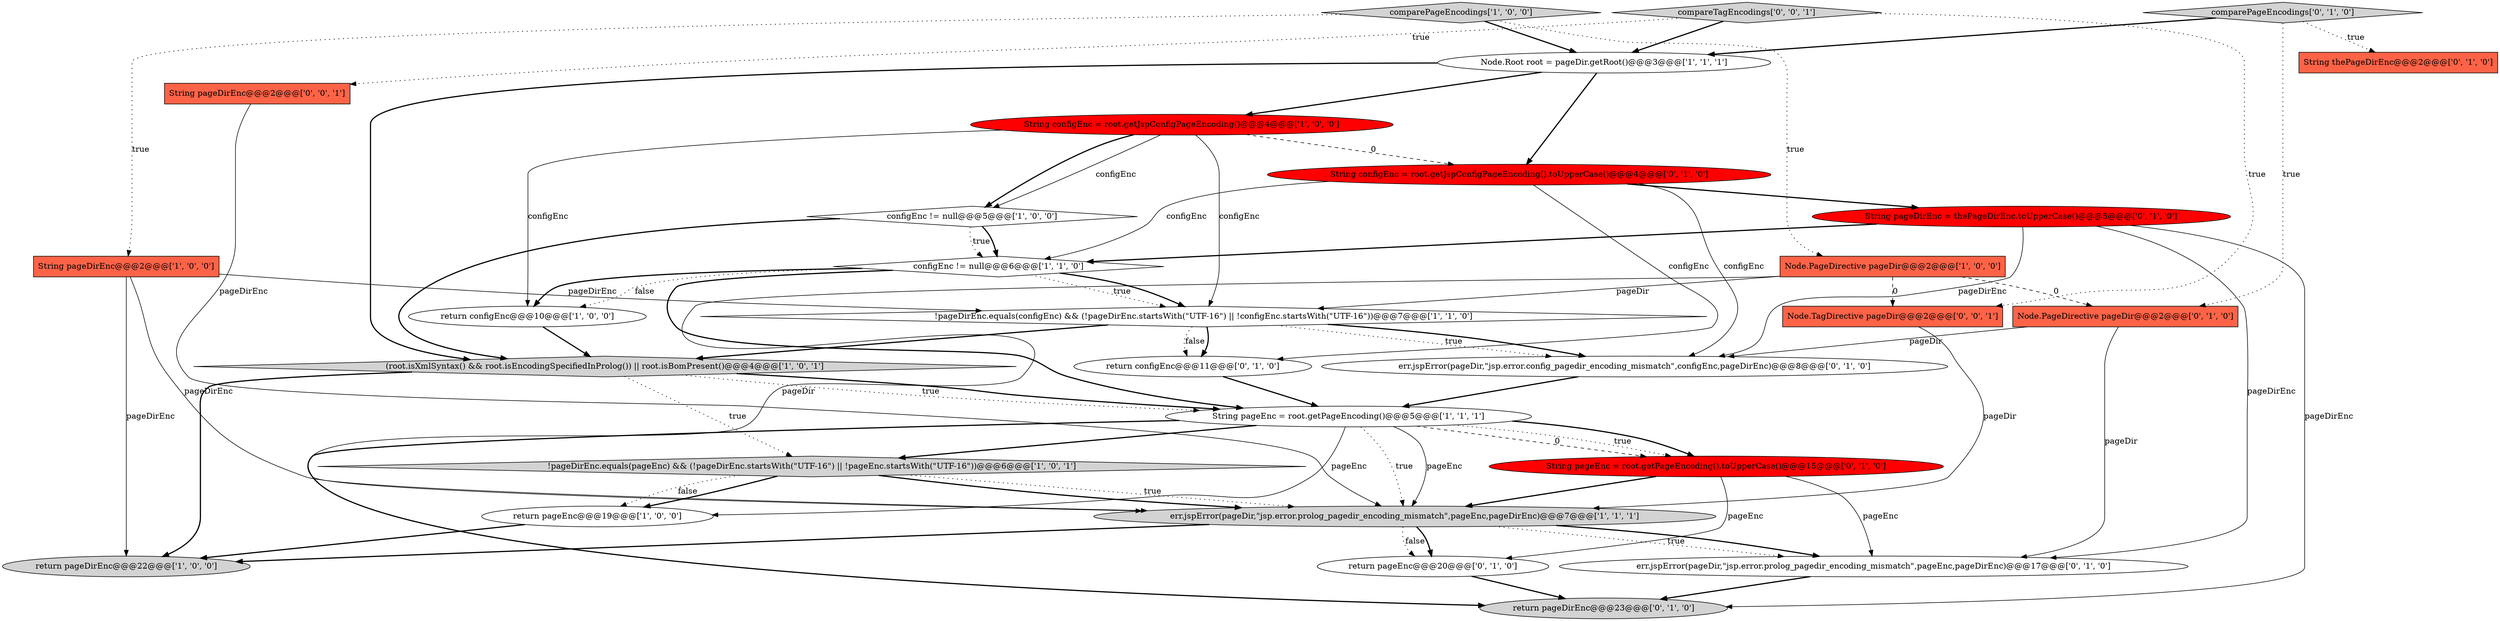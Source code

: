 digraph {
2 [style = filled, label = "return pageEnc@@@19@@@['1', '0', '0']", fillcolor = white, shape = ellipse image = "AAA0AAABBB1BBB"];
26 [style = filled, label = "String pageDirEnc@@@2@@@['0', '0', '1']", fillcolor = tomato, shape = box image = "AAA0AAABBB3BBB"];
9 [style = filled, label = "configEnc != null@@@5@@@['1', '0', '0']", fillcolor = white, shape = diamond image = "AAA0AAABBB1BBB"];
5 [style = filled, label = "Node.Root root = pageDir.getRoot()@@@3@@@['1', '1', '1']", fillcolor = white, shape = ellipse image = "AAA0AAABBB1BBB"];
0 [style = filled, label = "String configEnc = root.getJspConfigPageEncoding()@@@4@@@['1', '0', '0']", fillcolor = red, shape = ellipse image = "AAA1AAABBB1BBB"];
19 [style = filled, label = "err.jspError(pageDir,\"jsp.error.prolog_pagedir_encoding_mismatch\",pageEnc,pageDirEnc)@@@17@@@['0', '1', '0']", fillcolor = white, shape = ellipse image = "AAA0AAABBB2BBB"];
1 [style = filled, label = "!pageDirEnc.equals(configEnc) && (!pageDirEnc.startsWith(\"UTF-16\") || !configEnc.startsWith(\"UTF-16\"))@@@7@@@['1', '1', '0']", fillcolor = white, shape = diamond image = "AAA0AAABBB1BBB"];
25 [style = filled, label = "Node.PageDirective pageDir@@@2@@@['0', '1', '0']", fillcolor = tomato, shape = box image = "AAA1AAABBB2BBB"];
13 [style = filled, label = "err.jspError(pageDir,\"jsp.error.prolog_pagedir_encoding_mismatch\",pageEnc,pageDirEnc)@@@7@@@['1', '1', '1']", fillcolor = lightgray, shape = ellipse image = "AAA0AAABBB1BBB"];
10 [style = filled, label = "comparePageEncodings['1', '0', '0']", fillcolor = lightgray, shape = diamond image = "AAA0AAABBB1BBB"];
17 [style = filled, label = "String pageDirEnc = thePageDirEnc.toUpperCase()@@@5@@@['0', '1', '0']", fillcolor = red, shape = ellipse image = "AAA1AAABBB2BBB"];
24 [style = filled, label = "String configEnc = root.getJspConfigPageEncoding().toUpperCase()@@@4@@@['0', '1', '0']", fillcolor = red, shape = ellipse image = "AAA1AAABBB2BBB"];
23 [style = filled, label = "String thePageDirEnc@@@2@@@['0', '1', '0']", fillcolor = tomato, shape = box image = "AAA0AAABBB2BBB"];
6 [style = filled, label = "return configEnc@@@10@@@['1', '0', '0']", fillcolor = white, shape = ellipse image = "AAA0AAABBB1BBB"];
20 [style = filled, label = "String pageEnc = root.getPageEncoding().toUpperCase()@@@15@@@['0', '1', '0']", fillcolor = red, shape = ellipse image = "AAA1AAABBB2BBB"];
21 [style = filled, label = "err.jspError(pageDir,\"jsp.error.config_pagedir_encoding_mismatch\",configEnc,pageDirEnc)@@@8@@@['0', '1', '0']", fillcolor = white, shape = ellipse image = "AAA0AAABBB2BBB"];
15 [style = filled, label = "return pageEnc@@@20@@@['0', '1', '0']", fillcolor = white, shape = ellipse image = "AAA0AAABBB2BBB"];
7 [style = filled, label = "return pageDirEnc@@@22@@@['1', '0', '0']", fillcolor = lightgray, shape = ellipse image = "AAA0AAABBB1BBB"];
11 [style = filled, label = "!pageDirEnc.equals(pageEnc) && (!pageDirEnc.startsWith(\"UTF-16\") || !pageEnc.startsWith(\"UTF-16\"))@@@6@@@['1', '0', '1']", fillcolor = lightgray, shape = diamond image = "AAA0AAABBB1BBB"];
16 [style = filled, label = "return pageDirEnc@@@23@@@['0', '1', '0']", fillcolor = lightgray, shape = ellipse image = "AAA0AAABBB2BBB"];
28 [style = filled, label = "compareTagEncodings['0', '0', '1']", fillcolor = lightgray, shape = diamond image = "AAA0AAABBB3BBB"];
27 [style = filled, label = "Node.TagDirective pageDir@@@2@@@['0', '0', '1']", fillcolor = tomato, shape = box image = "AAA0AAABBB3BBB"];
12 [style = filled, label = "configEnc != null@@@6@@@['1', '1', '0']", fillcolor = white, shape = diamond image = "AAA0AAABBB1BBB"];
18 [style = filled, label = "comparePageEncodings['0', '1', '0']", fillcolor = lightgray, shape = diamond image = "AAA0AAABBB2BBB"];
4 [style = filled, label = "Node.PageDirective pageDir@@@2@@@['1', '0', '0']", fillcolor = tomato, shape = box image = "AAA1AAABBB1BBB"];
8 [style = filled, label = "(root.isXmlSyntax() && root.isEncodingSpecifiedInProlog()) || root.isBomPresent()@@@4@@@['1', '0', '1']", fillcolor = lightgray, shape = diamond image = "AAA0AAABBB1BBB"];
14 [style = filled, label = "String pageEnc = root.getPageEncoding()@@@5@@@['1', '1', '1']", fillcolor = white, shape = ellipse image = "AAA0AAABBB1BBB"];
22 [style = filled, label = "return configEnc@@@11@@@['0', '1', '0']", fillcolor = white, shape = ellipse image = "AAA0AAABBB2BBB"];
3 [style = filled, label = "String pageDirEnc@@@2@@@['1', '0', '0']", fillcolor = tomato, shape = box image = "AAA0AAABBB1BBB"];
3->13 [style = solid, label="pageDirEnc"];
24->12 [style = solid, label="configEnc"];
14->16 [style = bold, label=""];
5->8 [style = bold, label=""];
0->9 [style = bold, label=""];
0->6 [style = solid, label="configEnc"];
4->13 [style = solid, label="pageDir"];
20->13 [style = bold, label=""];
27->13 [style = solid, label="pageDir"];
1->8 [style = bold, label=""];
28->5 [style = bold, label=""];
9->12 [style = dotted, label="true"];
18->25 [style = dotted, label="true"];
17->21 [style = solid, label="pageDirEnc"];
13->15 [style = dotted, label="false"];
12->6 [style = dotted, label="false"];
4->1 [style = solid, label="pageDir"];
11->2 [style = dotted, label="false"];
12->1 [style = dotted, label="true"];
8->14 [style = bold, label=""];
10->3 [style = dotted, label="true"];
14->13 [style = solid, label="pageEnc"];
1->21 [style = dotted, label="true"];
13->19 [style = dotted, label="true"];
14->20 [style = dashed, label="0"];
24->22 [style = solid, label="configEnc"];
4->27 [style = dashed, label="0"];
11->13 [style = dotted, label="true"];
20->15 [style = solid, label="pageEnc"];
9->8 [style = bold, label=""];
25->19 [style = solid, label="pageDir"];
12->1 [style = bold, label=""];
12->6 [style = bold, label=""];
15->16 [style = bold, label=""];
11->2 [style = bold, label=""];
14->13 [style = dotted, label="true"];
8->7 [style = bold, label=""];
20->19 [style = solid, label="pageEnc"];
14->2 [style = solid, label="pageEnc"];
1->22 [style = bold, label=""];
19->16 [style = bold, label=""];
14->20 [style = dotted, label="true"];
4->25 [style = dashed, label="0"];
0->1 [style = solid, label="configEnc"];
13->19 [style = bold, label=""];
17->12 [style = bold, label=""];
0->9 [style = solid, label="configEnc"];
10->5 [style = bold, label=""];
26->13 [style = solid, label="pageDirEnc"];
5->0 [style = bold, label=""];
17->16 [style = solid, label="pageDirEnc"];
13->7 [style = bold, label=""];
1->21 [style = bold, label=""];
5->24 [style = bold, label=""];
18->5 [style = bold, label=""];
8->14 [style = dotted, label="true"];
11->13 [style = bold, label=""];
6->8 [style = bold, label=""];
24->17 [style = bold, label=""];
12->14 [style = bold, label=""];
21->14 [style = bold, label=""];
1->22 [style = dotted, label="false"];
28->26 [style = dotted, label="true"];
8->11 [style = dotted, label="true"];
0->24 [style = dashed, label="0"];
3->7 [style = solid, label="pageDirEnc"];
25->21 [style = solid, label="pageDir"];
24->21 [style = solid, label="configEnc"];
9->12 [style = bold, label=""];
13->15 [style = bold, label=""];
2->7 [style = bold, label=""];
10->4 [style = dotted, label="true"];
28->27 [style = dotted, label="true"];
22->14 [style = bold, label=""];
14->11 [style = bold, label=""];
3->1 [style = solid, label="pageDirEnc"];
14->20 [style = bold, label=""];
17->19 [style = solid, label="pageDirEnc"];
18->23 [style = dotted, label="true"];
}

